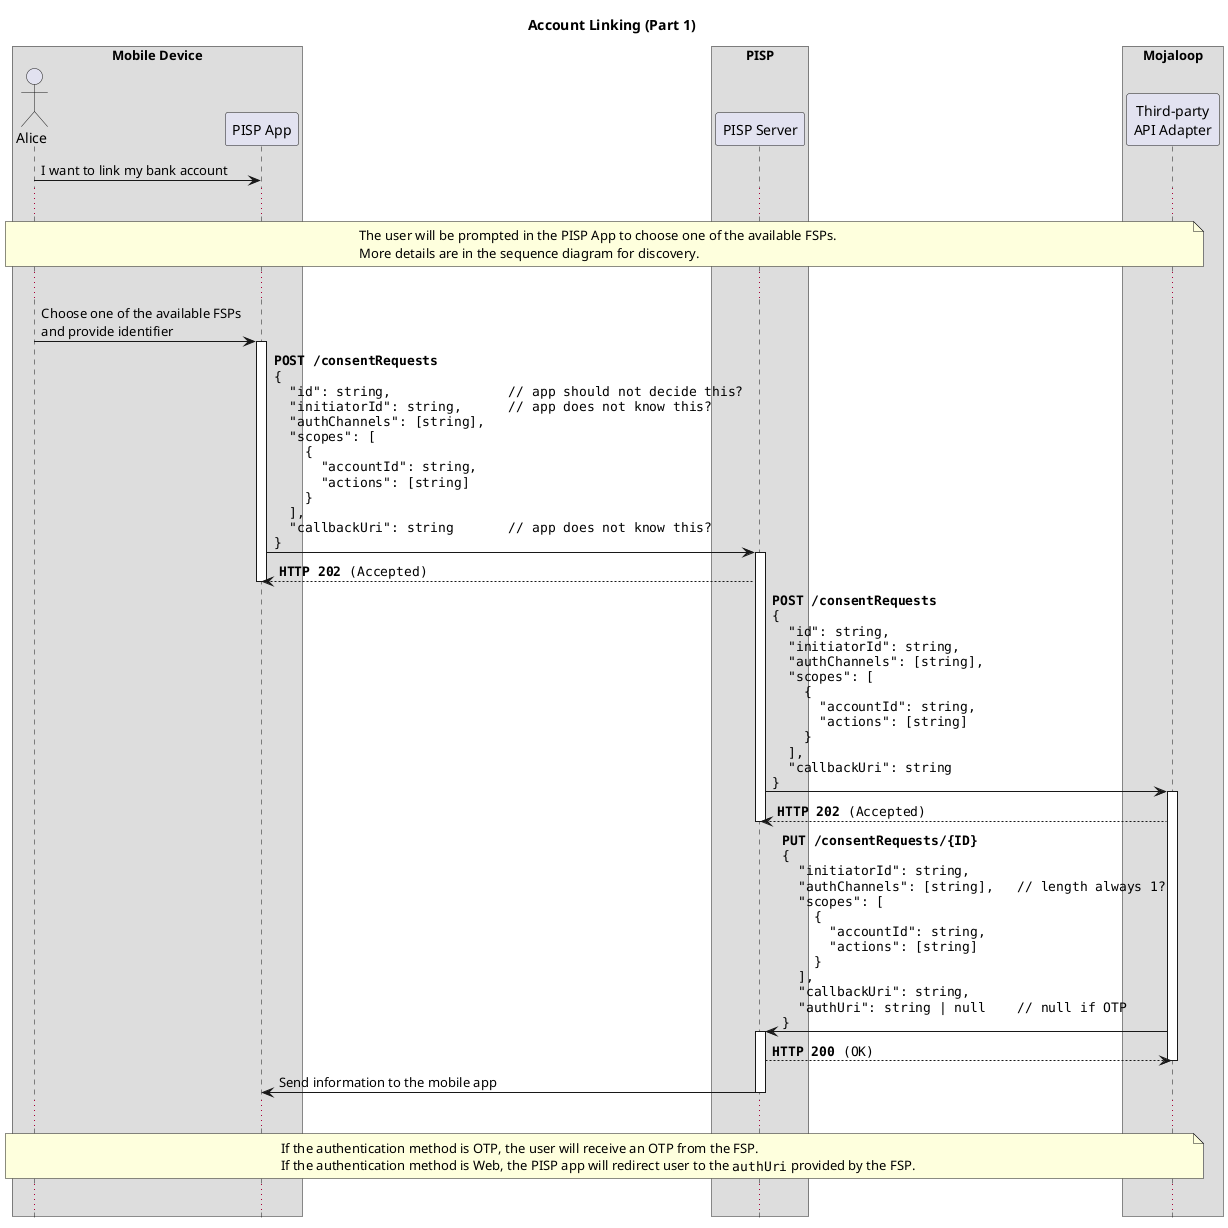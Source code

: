 @startuml Account Linking

title: Account Linking (Part 1)

hide footbox

box "Mobile Device"
  actor Alice
  participant "PISP App" as App
end box
box "PISP"
  participant "PISP Server" as Server
end box
box "Mojaloop"
  participant "Third-party\nAPI Adapter" as Adapter
end box

' start flow
Alice -> App: I want to link my bank account

...

note over Alice, Adapter
  The user will be prompted in the PISP App to choose one of the available FSPs. 
  More details are in the sequence diagram for discovery.
end note

...

Alice -> App ++: Choose one of the available FSPs \nand provide identifier

App -> Server ++: ""**POST /consentRequests**""\n\
""{""\n\
""  "id": string,               // app should not decide this?""\n\
""  "initiatorId": string,      // app does not know this?""\n\
""  "authChannels": [string],""\n\
""  "scopes": [""\n\
""    {""\n\
""      "accountId": string,""\n\
""      "actions": [string]""\n\
""    }""\n\
""  ],""\n\
""  "callbackUri": string       // app does not know this?""\n\
""}""

App <-- Server : ""**HTTP 202** (Accepted)""
deactivate App

Server -> Adapter ++: ""**POST /consentRequests**""\n\
""{""\n\
""  "id": string,""\n\
""  "initiatorId": string,""\n\
""  "authChannels": [string],""\n\
""  "scopes": [""\n\
""    {""\n\
""      "accountId": string,""\n\
""      "actions": [string]""\n\
""    }""\n\
""  ],""\n\
""  "callbackUri": string""\n\
""}""

Server <-- Adapter : ""**HTTP 202** (Accepted)""
deactivate Server

Adapter -> Server++:  ""**PUT /consentRequests/{ID}**""\n\
""{""\n\
""  "initiatorId": string,""\n\
""  "authChannels": [string],   // length always 1?""\n\
""  "scopes": [""\n\
""    {""\n\
""      "accountId": string,""\n\
""      "actions": [string]""\n\
""    }""\n\
""  ],""\n\
""  "callbackUri": string,""\n\
""  "authUri": string | null    // null if OTP""\n\
""}""

Adapter <-- Server: ""**HTTP 200** (OK)""
deactivate Adapter

Server -> App: Send information to the mobile app
deactivate Server

...

note over Alice, Adapter
  If the authentication method is OTP, the user will receive an OTP from the FSP.
  If the authentication method is Web, the PISP app will redirect user to the ""authUri"" provided by the FSP. 
end note

...

@enduml
